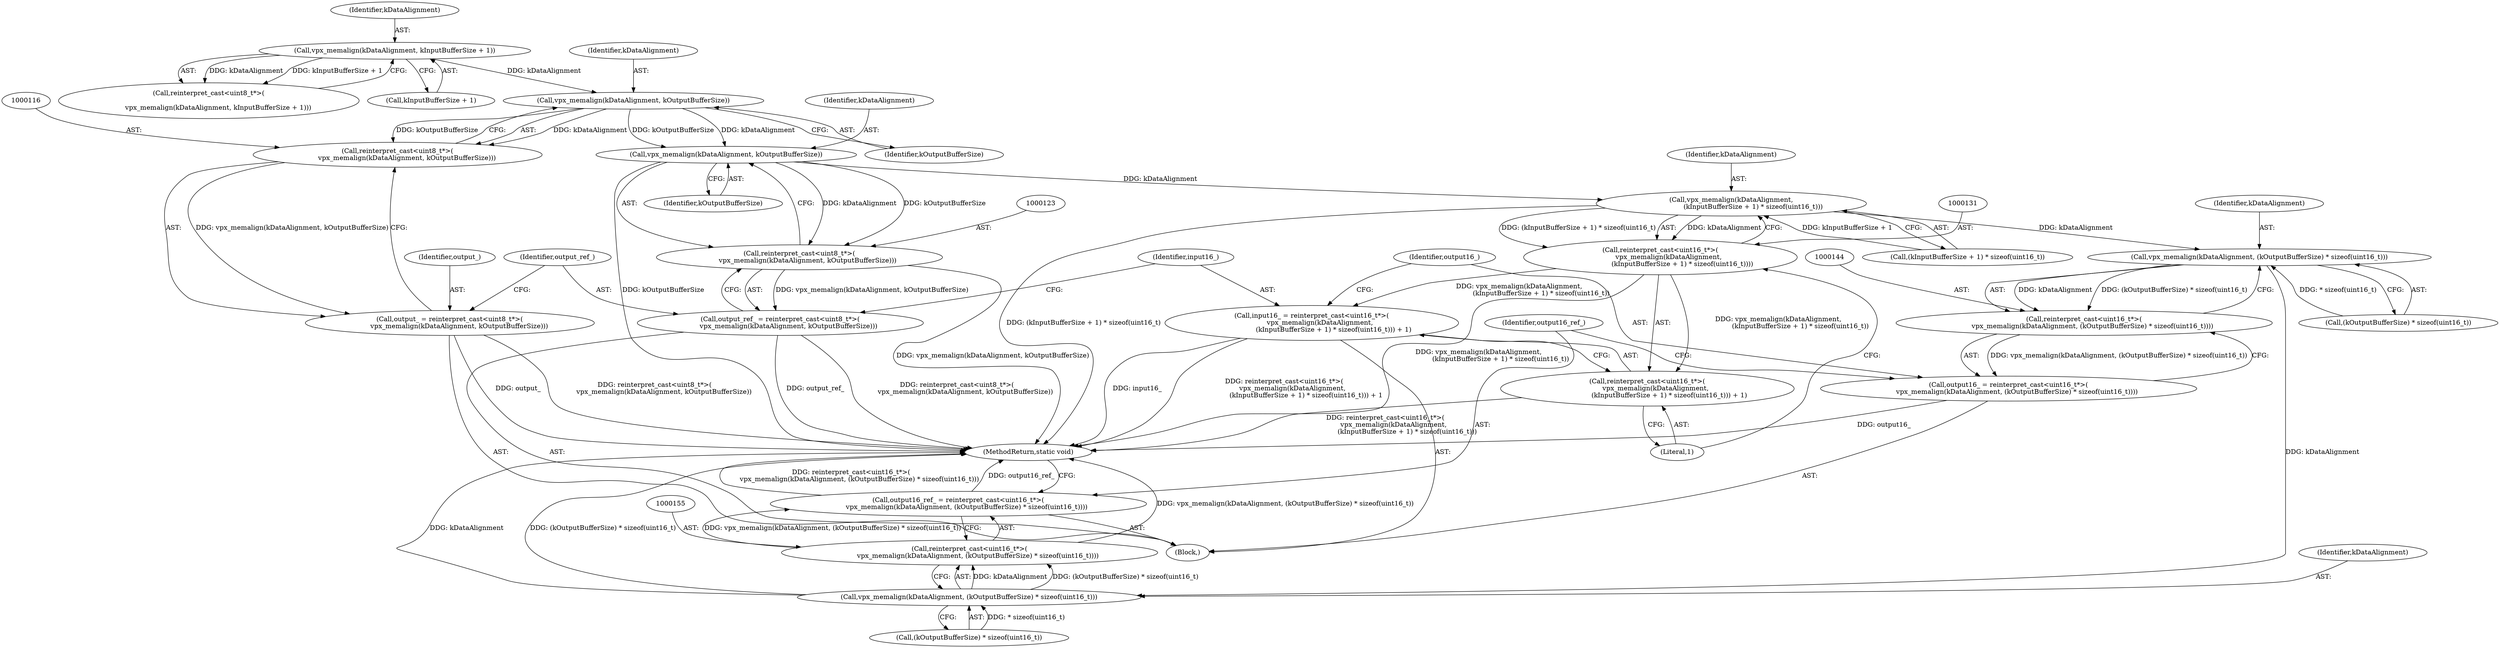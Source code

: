 digraph "0_Android_5a9753fca56f0eeb9f61e342b2fccffc364f9426_31@API" {
"1000117" [label="(Call,vpx_memalign(kDataAlignment, kOutputBufferSize))"];
"1000107" [label="(Call,vpx_memalign(kDataAlignment, kInputBufferSize + 1))"];
"1000115" [label="(Call,reinterpret_cast<uint8_t*>(\n         vpx_memalign(kDataAlignment, kOutputBufferSize)))"];
"1000113" [label="(Call,output_ = reinterpret_cast<uint8_t*>(\n         vpx_memalign(kDataAlignment, kOutputBufferSize)))"];
"1000124" [label="(Call,vpx_memalign(kDataAlignment, kOutputBufferSize))"];
"1000122" [label="(Call,reinterpret_cast<uint8_t*>(\n        vpx_memalign(kDataAlignment, kOutputBufferSize)))"];
"1000120" [label="(Call,output_ref_ = reinterpret_cast<uint8_t*>(\n        vpx_memalign(kDataAlignment, kOutputBufferSize)))"];
"1000132" [label="(Call,vpx_memalign(kDataAlignment,\n                     (kInputBufferSize + 1) * sizeof(uint16_t)))"];
"1000130" [label="(Call,reinterpret_cast<uint16_t*>(\n        vpx_memalign(kDataAlignment,\n                     (kInputBufferSize + 1) * sizeof(uint16_t))))"];
"1000127" [label="(Call,input16_ = reinterpret_cast<uint16_t*>(\n        vpx_memalign(kDataAlignment,\n                     (kInputBufferSize + 1) * sizeof(uint16_t))) + 1)"];
"1000129" [label="(Call,reinterpret_cast<uint16_t*>(\n        vpx_memalign(kDataAlignment,\n                     (kInputBufferSize + 1) * sizeof(uint16_t))) + 1)"];
"1000145" [label="(Call,vpx_memalign(kDataAlignment, (kOutputBufferSize) * sizeof(uint16_t)))"];
"1000143" [label="(Call,reinterpret_cast<uint16_t*>(\n        vpx_memalign(kDataAlignment, (kOutputBufferSize) * sizeof(uint16_t))))"];
"1000141" [label="(Call,output16_ = reinterpret_cast<uint16_t*>(\n        vpx_memalign(kDataAlignment, (kOutputBufferSize) * sizeof(uint16_t))))"];
"1000156" [label="(Call,vpx_memalign(kDataAlignment, (kOutputBufferSize) * sizeof(uint16_t)))"];
"1000154" [label="(Call,reinterpret_cast<uint16_t*>(\n        vpx_memalign(kDataAlignment, (kOutputBufferSize) * sizeof(uint16_t))))"];
"1000152" [label="(Call,output16_ref_ = reinterpret_cast<uint16_t*>(\n        vpx_memalign(kDataAlignment, (kOutputBufferSize) * sizeof(uint16_t))))"];
"1000121" [label="(Identifier,output_ref_)"];
"1000153" [label="(Identifier,output16_ref_)"];
"1000126" [label="(Identifier,kOutputBufferSize)"];
"1000157" [label="(Identifier,kDataAlignment)"];
"1000124" [label="(Call,vpx_memalign(kDataAlignment, kOutputBufferSize))"];
"1000147" [label="(Call,(kOutputBufferSize) * sizeof(uint16_t))"];
"1000107" [label="(Call,vpx_memalign(kDataAlignment, kInputBufferSize + 1))"];
"1000158" [label="(Call,(kOutputBufferSize) * sizeof(uint16_t))"];
"1000114" [label="(Identifier,output_)"];
"1000113" [label="(Call,output_ = reinterpret_cast<uint8_t*>(\n         vpx_memalign(kDataAlignment, kOutputBufferSize)))"];
"1000145" [label="(Call,vpx_memalign(kDataAlignment, (kOutputBufferSize) * sizeof(uint16_t)))"];
"1000132" [label="(Call,vpx_memalign(kDataAlignment,\n                     (kInputBufferSize + 1) * sizeof(uint16_t)))"];
"1000130" [label="(Call,reinterpret_cast<uint16_t*>(\n        vpx_memalign(kDataAlignment,\n                     (kInputBufferSize + 1) * sizeof(uint16_t))))"];
"1000105" [label="(Call,reinterpret_cast<uint8_t*>(\n\n         vpx_memalign(kDataAlignment, kInputBufferSize + 1)))"];
"1000115" [label="(Call,reinterpret_cast<uint8_t*>(\n         vpx_memalign(kDataAlignment, kOutputBufferSize)))"];
"1000140" [label="(Literal,1)"];
"1000146" [label="(Identifier,kDataAlignment)"];
"1000122" [label="(Call,reinterpret_cast<uint8_t*>(\n        vpx_memalign(kDataAlignment, kOutputBufferSize)))"];
"1000129" [label="(Call,reinterpret_cast<uint16_t*>(\n        vpx_memalign(kDataAlignment,\n                     (kInputBufferSize + 1) * sizeof(uint16_t))) + 1)"];
"1000101" [label="(Block,)"];
"1000118" [label="(Identifier,kDataAlignment)"];
"1000156" [label="(Call,vpx_memalign(kDataAlignment, (kOutputBufferSize) * sizeof(uint16_t)))"];
"1000133" [label="(Identifier,kDataAlignment)"];
"1000119" [label="(Identifier,kOutputBufferSize)"];
"1000120" [label="(Call,output_ref_ = reinterpret_cast<uint8_t*>(\n        vpx_memalign(kDataAlignment, kOutputBufferSize)))"];
"1000142" [label="(Identifier,output16_)"];
"1000117" [label="(Call,vpx_memalign(kDataAlignment, kOutputBufferSize))"];
"1000163" [label="(MethodReturn,static void)"];
"1000109" [label="(Call,kInputBufferSize + 1)"];
"1000127" [label="(Call,input16_ = reinterpret_cast<uint16_t*>(\n        vpx_memalign(kDataAlignment,\n                     (kInputBufferSize + 1) * sizeof(uint16_t))) + 1)"];
"1000154" [label="(Call,reinterpret_cast<uint16_t*>(\n        vpx_memalign(kDataAlignment, (kOutputBufferSize) * sizeof(uint16_t))))"];
"1000108" [label="(Identifier,kDataAlignment)"];
"1000141" [label="(Call,output16_ = reinterpret_cast<uint16_t*>(\n        vpx_memalign(kDataAlignment, (kOutputBufferSize) * sizeof(uint16_t))))"];
"1000152" [label="(Call,output16_ref_ = reinterpret_cast<uint16_t*>(\n        vpx_memalign(kDataAlignment, (kOutputBufferSize) * sizeof(uint16_t))))"];
"1000143" [label="(Call,reinterpret_cast<uint16_t*>(\n        vpx_memalign(kDataAlignment, (kOutputBufferSize) * sizeof(uint16_t))))"];
"1000125" [label="(Identifier,kDataAlignment)"];
"1000128" [label="(Identifier,input16_)"];
"1000134" [label="(Call,(kInputBufferSize + 1) * sizeof(uint16_t))"];
"1000117" -> "1000115"  [label="AST: "];
"1000117" -> "1000119"  [label="CFG: "];
"1000118" -> "1000117"  [label="AST: "];
"1000119" -> "1000117"  [label="AST: "];
"1000115" -> "1000117"  [label="CFG: "];
"1000117" -> "1000115"  [label="DDG: kDataAlignment"];
"1000117" -> "1000115"  [label="DDG: kOutputBufferSize"];
"1000107" -> "1000117"  [label="DDG: kDataAlignment"];
"1000117" -> "1000124"  [label="DDG: kDataAlignment"];
"1000117" -> "1000124"  [label="DDG: kOutputBufferSize"];
"1000107" -> "1000105"  [label="AST: "];
"1000107" -> "1000109"  [label="CFG: "];
"1000108" -> "1000107"  [label="AST: "];
"1000109" -> "1000107"  [label="AST: "];
"1000105" -> "1000107"  [label="CFG: "];
"1000107" -> "1000105"  [label="DDG: kDataAlignment"];
"1000107" -> "1000105"  [label="DDG: kInputBufferSize + 1"];
"1000115" -> "1000113"  [label="AST: "];
"1000116" -> "1000115"  [label="AST: "];
"1000113" -> "1000115"  [label="CFG: "];
"1000115" -> "1000113"  [label="DDG: vpx_memalign(kDataAlignment, kOutputBufferSize)"];
"1000113" -> "1000101"  [label="AST: "];
"1000114" -> "1000113"  [label="AST: "];
"1000121" -> "1000113"  [label="CFG: "];
"1000113" -> "1000163"  [label="DDG: output_"];
"1000113" -> "1000163"  [label="DDG: reinterpret_cast<uint8_t*>(\n         vpx_memalign(kDataAlignment, kOutputBufferSize))"];
"1000124" -> "1000122"  [label="AST: "];
"1000124" -> "1000126"  [label="CFG: "];
"1000125" -> "1000124"  [label="AST: "];
"1000126" -> "1000124"  [label="AST: "];
"1000122" -> "1000124"  [label="CFG: "];
"1000124" -> "1000163"  [label="DDG: kOutputBufferSize"];
"1000124" -> "1000122"  [label="DDG: kDataAlignment"];
"1000124" -> "1000122"  [label="DDG: kOutputBufferSize"];
"1000124" -> "1000132"  [label="DDG: kDataAlignment"];
"1000122" -> "1000120"  [label="AST: "];
"1000123" -> "1000122"  [label="AST: "];
"1000120" -> "1000122"  [label="CFG: "];
"1000122" -> "1000163"  [label="DDG: vpx_memalign(kDataAlignment, kOutputBufferSize)"];
"1000122" -> "1000120"  [label="DDG: vpx_memalign(kDataAlignment, kOutputBufferSize)"];
"1000120" -> "1000101"  [label="AST: "];
"1000121" -> "1000120"  [label="AST: "];
"1000128" -> "1000120"  [label="CFG: "];
"1000120" -> "1000163"  [label="DDG: output_ref_"];
"1000120" -> "1000163"  [label="DDG: reinterpret_cast<uint8_t*>(\n        vpx_memalign(kDataAlignment, kOutputBufferSize))"];
"1000132" -> "1000130"  [label="AST: "];
"1000132" -> "1000134"  [label="CFG: "];
"1000133" -> "1000132"  [label="AST: "];
"1000134" -> "1000132"  [label="AST: "];
"1000130" -> "1000132"  [label="CFG: "];
"1000132" -> "1000163"  [label="DDG: (kInputBufferSize + 1) * sizeof(uint16_t)"];
"1000132" -> "1000130"  [label="DDG: kDataAlignment"];
"1000132" -> "1000130"  [label="DDG: (kInputBufferSize + 1) * sizeof(uint16_t)"];
"1000134" -> "1000132"  [label="DDG: kInputBufferSize + 1"];
"1000132" -> "1000145"  [label="DDG: kDataAlignment"];
"1000130" -> "1000129"  [label="AST: "];
"1000131" -> "1000130"  [label="AST: "];
"1000140" -> "1000130"  [label="CFG: "];
"1000130" -> "1000163"  [label="DDG: vpx_memalign(kDataAlignment,\n                     (kInputBufferSize + 1) * sizeof(uint16_t))"];
"1000130" -> "1000127"  [label="DDG: vpx_memalign(kDataAlignment,\n                     (kInputBufferSize + 1) * sizeof(uint16_t))"];
"1000130" -> "1000129"  [label="DDG: vpx_memalign(kDataAlignment,\n                     (kInputBufferSize + 1) * sizeof(uint16_t))"];
"1000127" -> "1000101"  [label="AST: "];
"1000127" -> "1000129"  [label="CFG: "];
"1000128" -> "1000127"  [label="AST: "];
"1000129" -> "1000127"  [label="AST: "];
"1000142" -> "1000127"  [label="CFG: "];
"1000127" -> "1000163"  [label="DDG: reinterpret_cast<uint16_t*>(\n        vpx_memalign(kDataAlignment,\n                     (kInputBufferSize + 1) * sizeof(uint16_t))) + 1"];
"1000127" -> "1000163"  [label="DDG: input16_"];
"1000129" -> "1000140"  [label="CFG: "];
"1000140" -> "1000129"  [label="AST: "];
"1000129" -> "1000163"  [label="DDG: reinterpret_cast<uint16_t*>(\n        vpx_memalign(kDataAlignment,\n                     (kInputBufferSize + 1) * sizeof(uint16_t)))"];
"1000145" -> "1000143"  [label="AST: "];
"1000145" -> "1000147"  [label="CFG: "];
"1000146" -> "1000145"  [label="AST: "];
"1000147" -> "1000145"  [label="AST: "];
"1000143" -> "1000145"  [label="CFG: "];
"1000145" -> "1000143"  [label="DDG: kDataAlignment"];
"1000145" -> "1000143"  [label="DDG: (kOutputBufferSize) * sizeof(uint16_t)"];
"1000147" -> "1000145"  [label="DDG: * sizeof(uint16_t)"];
"1000145" -> "1000156"  [label="DDG: kDataAlignment"];
"1000143" -> "1000141"  [label="AST: "];
"1000144" -> "1000143"  [label="AST: "];
"1000141" -> "1000143"  [label="CFG: "];
"1000143" -> "1000141"  [label="DDG: vpx_memalign(kDataAlignment, (kOutputBufferSize) * sizeof(uint16_t))"];
"1000141" -> "1000101"  [label="AST: "];
"1000142" -> "1000141"  [label="AST: "];
"1000153" -> "1000141"  [label="CFG: "];
"1000141" -> "1000163"  [label="DDG: output16_"];
"1000156" -> "1000154"  [label="AST: "];
"1000156" -> "1000158"  [label="CFG: "];
"1000157" -> "1000156"  [label="AST: "];
"1000158" -> "1000156"  [label="AST: "];
"1000154" -> "1000156"  [label="CFG: "];
"1000156" -> "1000163"  [label="DDG: kDataAlignment"];
"1000156" -> "1000163"  [label="DDG: (kOutputBufferSize) * sizeof(uint16_t)"];
"1000156" -> "1000154"  [label="DDG: kDataAlignment"];
"1000156" -> "1000154"  [label="DDG: (kOutputBufferSize) * sizeof(uint16_t)"];
"1000158" -> "1000156"  [label="DDG: * sizeof(uint16_t)"];
"1000154" -> "1000152"  [label="AST: "];
"1000155" -> "1000154"  [label="AST: "];
"1000152" -> "1000154"  [label="CFG: "];
"1000154" -> "1000163"  [label="DDG: vpx_memalign(kDataAlignment, (kOutputBufferSize) * sizeof(uint16_t))"];
"1000154" -> "1000152"  [label="DDG: vpx_memalign(kDataAlignment, (kOutputBufferSize) * sizeof(uint16_t))"];
"1000152" -> "1000101"  [label="AST: "];
"1000153" -> "1000152"  [label="AST: "];
"1000163" -> "1000152"  [label="CFG: "];
"1000152" -> "1000163"  [label="DDG: reinterpret_cast<uint16_t*>(\n        vpx_memalign(kDataAlignment, (kOutputBufferSize) * sizeof(uint16_t)))"];
"1000152" -> "1000163"  [label="DDG: output16_ref_"];
}
